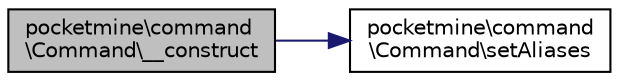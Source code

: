digraph "pocketmine\command\Command\__construct"
{
 // INTERACTIVE_SVG=YES
 // LATEX_PDF_SIZE
  edge [fontname="Helvetica",fontsize="10",labelfontname="Helvetica",labelfontsize="10"];
  node [fontname="Helvetica",fontsize="10",shape=record];
  rankdir="LR";
  Node1 [label="pocketmine\\command\l\\Command\\__construct",height=0.2,width=0.4,color="black", fillcolor="grey75", style="filled", fontcolor="black",tooltip=" "];
  Node1 -> Node2 [color="midnightblue",fontsize="10",style="solid",fontname="Helvetica"];
  Node2 [label="pocketmine\\command\l\\Command\\setAliases",height=0.2,width=0.4,color="black", fillcolor="white", style="filled",URL="$d6/df1/classpocketmine_1_1command_1_1_command.html#a57c09d1063bc811e24bdc3d750e882d5",tooltip=" "];
}
